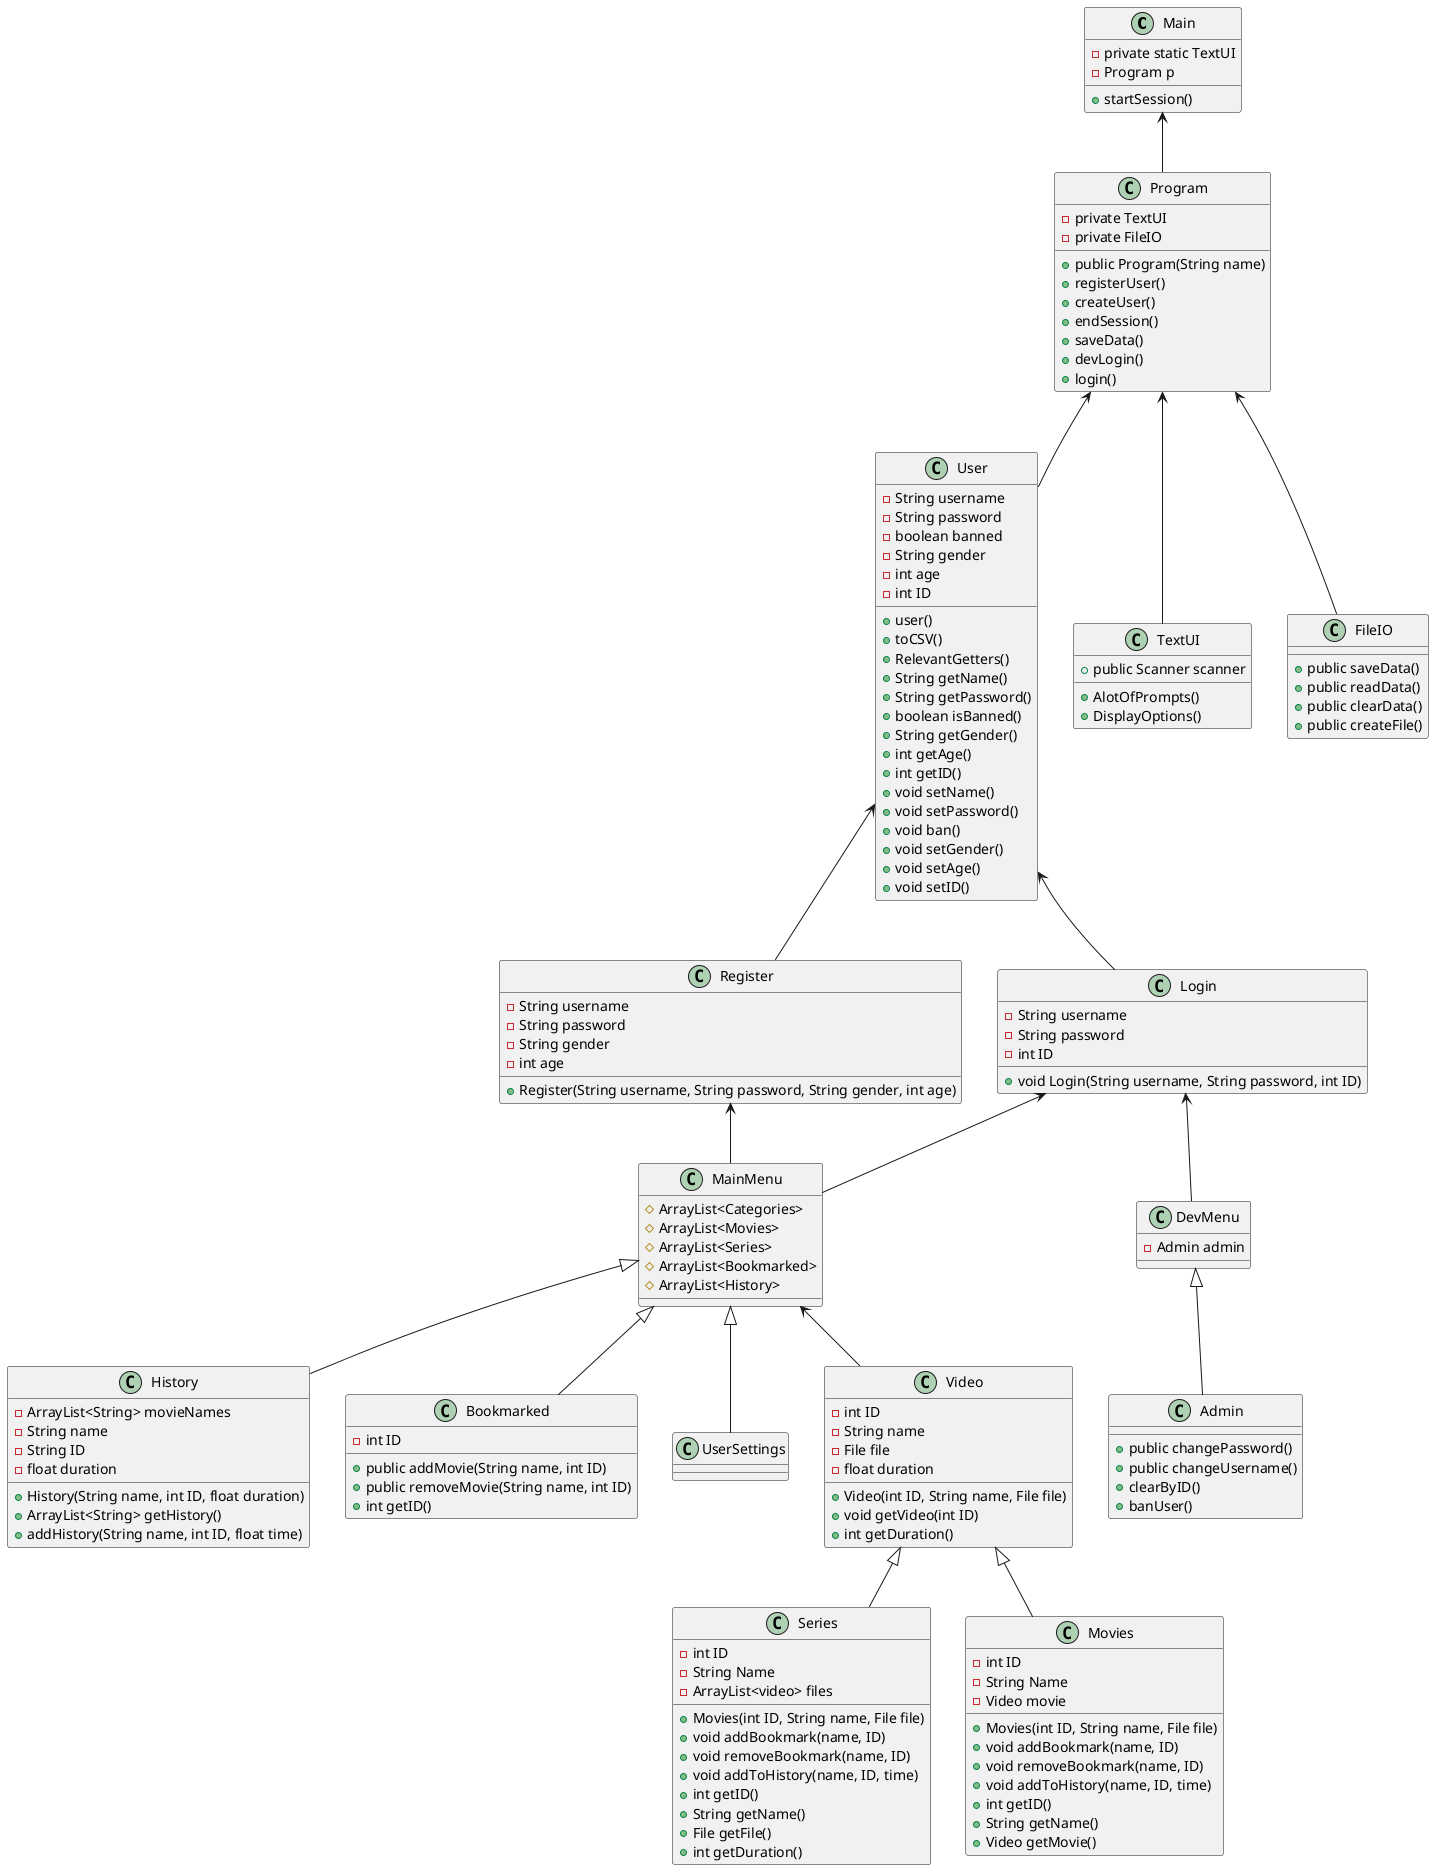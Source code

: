 @startuml
'Andreas, Olivia, Daud & Jonas

'Visuals

'Setup
class Main
class Program
class User
class TextUI
class FileIO
class MainMenu
class DevMenu
class Register
class Login
class Series
class Movies
class History
class Bookmarked
class Admin
class UserSettings
class Video

'Sequence
Main <-- Program
Program <-- TextUI
Program <-- FileIO
Program <-- User
User <-- Register
User <-- Login
Register <-- MainMenu
Login <-- DevMenu
Login <-- MainMenu
Video <|-- Series
Video <|-- Movies
MainMenu <|-- Bookmarked
MainMenu <|-- History
MainMenu <|-- UserSettings
DevMenu <|-- Admin
MainMenu <-- Video

'Class
class Main{
    -private static TextUI
    -Program p
    +startSession()
}

class Program{
    -private TextUI
    -private FileIO
    +public Program(String name)
    +registerUser()
    +createUser()
    +endSession()
    +saveData()
    +devLogin()
    +login()
}

class FileIO{
    +public saveData()
    +public readData()
    +public clearData()
    +public createFile()
}

class TextUI{
    +AlotOfPrompts()
    +DisplayOptions()
    +public Scanner scanner
}

class User{
    -String username
    -String password
    -boolean banned
    -String gender
    -int age
    -int ID
    +user()
    +toCSV()
    +RelevantGetters()
    +String getName()
    +String getPassword()
    +boolean isBanned()
    +String getGender()
    +int getAge()
    +int getID()
    +void setName()
    +void setPassword()
    +void ban()
    +void setGender()
    +void setAge()
    +void setID()
}

class Register{
    -String username
    -String password
    -String gender
    -int age
    +Register(String username, String password, String gender, int age)
}

class Login{
    -String username
    -String password
    -int ID
    +void Login(String username, String password, int ID)
}

class MainMenu{
    #ArrayList<Categories>
    #ArrayList<Movies>
    #ArrayList<Series>
    #ArrayList<Bookmarked>
    #ArrayList<History>
}

class DevMenu{
    -Admin admin
}

class Bookmarked{
    -int ID
    +public addMovie(String name, int ID)
    +public removeMovie(String name, int ID)
    +int getID()

}

class Admin{
    +public changePassword()
    +public changeUsername()
    +clearByID()
    +banUser()
}

class Movies{
    -int ID
    -String Name
    -Video movie
    +Movies(int ID, String name, File file)
    +void addBookmark(name, ID)
    +void removeBookmark(name, ID)
    +void addToHistory(name, ID, time)
    +int getID()
    +String getName()
    +Video getMovie()
}

class Series{
    -int ID
    -String Name
    -ArrayList<video> files
    +Movies(int ID, String name, File file)
    +void addBookmark(name, ID)
    +void removeBookmark(name, ID)
    +void addToHistory(name, ID, time)
    +int getID()
    +String getName()
    +File getFile()
    +int getDuration()
}

class History{
    -ArrayList<String> movieNames
    -String name
    -String ID
    -float duration
    +History(String name, int ID, float duration)
    +ArrayList<String> getHistory()
    +addHistory(String name, int ID, float time)
}

class UserSettings{

}

class Video {
    -int ID
    -String name
    -File file
    -float duration
    +Video(int ID, String name, File file)
    +void getVideo(int ID)
    +int getDuration()
}


@enduml














